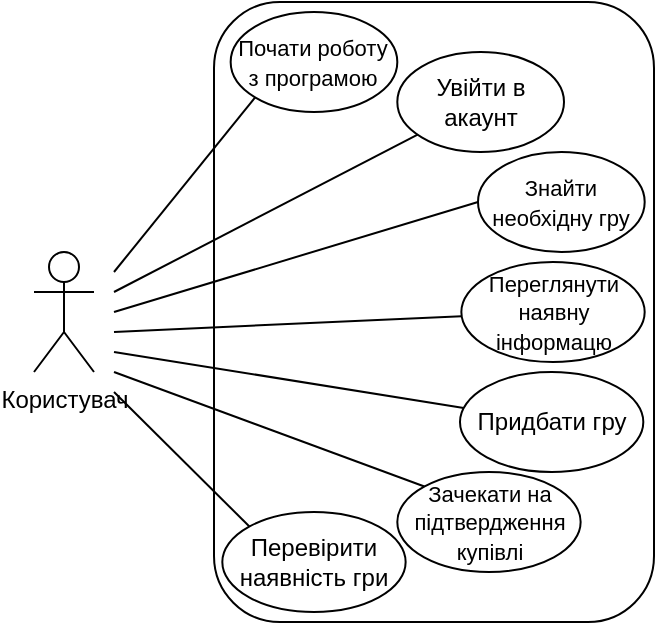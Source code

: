 <mxfile version="22.1.11" type="device">
  <diagram name="Page-1" id="UhIAvdrdmDCWspnheduX">
    <mxGraphModel dx="1154" dy="577" grid="1" gridSize="10" guides="1" tooltips="1" connect="1" arrows="1" fold="1" page="1" pageScale="1" pageWidth="850" pageHeight="1100" math="0" shadow="0">
      <root>
        <mxCell id="0" />
        <mxCell id="1" parent="0" />
        <mxCell id="MWakW46WszI1gxnI1x-P-1" value="Користувач" style="shape=umlActor;verticalLabelPosition=bottom;verticalAlign=top;html=1;outlineConnect=0;" vertex="1" parent="1">
          <mxGeometry x="120" y="320" width="30" height="60" as="geometry" />
        </mxCell>
        <mxCell id="MWakW46WszI1gxnI1x-P-2" value="" style="rounded=1;whiteSpace=wrap;html=1;" vertex="1" parent="1">
          <mxGeometry x="210" y="195" width="220" height="310" as="geometry" />
        </mxCell>
        <mxCell id="MWakW46WszI1gxnI1x-P-3" value="&lt;font style=&quot;font-size: 11px;&quot;&gt;Почати роботу з програмою&lt;/font&gt;" style="ellipse;whiteSpace=wrap;html=1;" vertex="1" parent="1">
          <mxGeometry x="218.33" y="200" width="83.33" height="50" as="geometry" />
        </mxCell>
        <mxCell id="MWakW46WszI1gxnI1x-P-6" value="Увійти в акаунт" style="ellipse;whiteSpace=wrap;html=1;" vertex="1" parent="1">
          <mxGeometry x="301.66" y="220" width="83.34" height="50" as="geometry" />
        </mxCell>
        <mxCell id="MWakW46WszI1gxnI1x-P-8" value="&lt;font style=&quot;font-size: 11px;&quot;&gt;Знайти необхідну гру&lt;/font&gt;" style="ellipse;whiteSpace=wrap;html=1;" vertex="1" parent="1">
          <mxGeometry x="342" y="270" width="83.34" height="50" as="geometry" />
        </mxCell>
        <mxCell id="MWakW46WszI1gxnI1x-P-9" value="&lt;font style=&quot;font-size: 11px;&quot;&gt;Переглянути наявну інформацю&lt;/font&gt;" style="ellipse;whiteSpace=wrap;html=1;" vertex="1" parent="1">
          <mxGeometry x="333.68" y="325" width="91.66" height="50" as="geometry" />
        </mxCell>
        <mxCell id="MWakW46WszI1gxnI1x-P-10" value="" style="endArrow=none;html=1;rounded=0;entryX=0;entryY=1;entryDx=0;entryDy=0;" edge="1" parent="1" target="MWakW46WszI1gxnI1x-P-3">
          <mxGeometry width="50" height="50" relative="1" as="geometry">
            <mxPoint x="160" y="330" as="sourcePoint" />
            <mxPoint x="370" y="400" as="targetPoint" />
          </mxGeometry>
        </mxCell>
        <mxCell id="MWakW46WszI1gxnI1x-P-11" value="" style="endArrow=none;html=1;rounded=0;" edge="1" parent="1" target="MWakW46WszI1gxnI1x-P-6">
          <mxGeometry width="50" height="50" relative="1" as="geometry">
            <mxPoint x="160" y="340" as="sourcePoint" />
            <mxPoint x="370" y="400" as="targetPoint" />
          </mxGeometry>
        </mxCell>
        <mxCell id="MWakW46WszI1gxnI1x-P-12" value="" style="endArrow=none;html=1;rounded=0;entryX=0;entryY=0.5;entryDx=0;entryDy=0;" edge="1" parent="1" target="MWakW46WszI1gxnI1x-P-8">
          <mxGeometry width="50" height="50" relative="1" as="geometry">
            <mxPoint x="160" y="350" as="sourcePoint" />
            <mxPoint x="370" y="400" as="targetPoint" />
          </mxGeometry>
        </mxCell>
        <mxCell id="MWakW46WszI1gxnI1x-P-13" value="" style="endArrow=none;html=1;rounded=0;" edge="1" parent="1" target="MWakW46WszI1gxnI1x-P-9">
          <mxGeometry width="50" height="50" relative="1" as="geometry">
            <mxPoint x="160" y="360" as="sourcePoint" />
            <mxPoint x="370" y="400" as="targetPoint" />
          </mxGeometry>
        </mxCell>
        <mxCell id="MWakW46WszI1gxnI1x-P-14" value="Придбати гру" style="ellipse;whiteSpace=wrap;html=1;" vertex="1" parent="1">
          <mxGeometry x="333" y="380" width="91.66" height="50" as="geometry" />
        </mxCell>
        <mxCell id="MWakW46WszI1gxnI1x-P-15" value="&lt;font style=&quot;font-size: 11px;&quot;&gt;Зачекати на підтвердження купівлі&lt;/font&gt;" style="ellipse;whiteSpace=wrap;html=1;" vertex="1" parent="1">
          <mxGeometry x="301.66" y="430" width="91.66" height="50" as="geometry" />
        </mxCell>
        <mxCell id="MWakW46WszI1gxnI1x-P-16" value="Перевірити наявність гри" style="ellipse;whiteSpace=wrap;html=1;" vertex="1" parent="1">
          <mxGeometry x="214.16" y="450" width="91.66" height="50" as="geometry" />
        </mxCell>
        <mxCell id="MWakW46WszI1gxnI1x-P-17" value="" style="endArrow=none;html=1;rounded=0;" edge="1" parent="1" target="MWakW46WszI1gxnI1x-P-14">
          <mxGeometry width="50" height="50" relative="1" as="geometry">
            <mxPoint x="160" y="370" as="sourcePoint" />
            <mxPoint x="240" y="470" as="targetPoint" />
          </mxGeometry>
        </mxCell>
        <mxCell id="MWakW46WszI1gxnI1x-P-18" value="" style="endArrow=none;html=1;rounded=0;entryX=0;entryY=0;entryDx=0;entryDy=0;" edge="1" parent="1" target="MWakW46WszI1gxnI1x-P-15">
          <mxGeometry width="50" height="50" relative="1" as="geometry">
            <mxPoint x="160" y="380" as="sourcePoint" />
            <mxPoint x="240" y="410" as="targetPoint" />
          </mxGeometry>
        </mxCell>
        <mxCell id="MWakW46WszI1gxnI1x-P-19" value="" style="endArrow=none;html=1;rounded=0;entryX=0;entryY=0;entryDx=0;entryDy=0;" edge="1" parent="1" target="MWakW46WszI1gxnI1x-P-16">
          <mxGeometry width="50" height="50" relative="1" as="geometry">
            <mxPoint x="160" y="390" as="sourcePoint" />
            <mxPoint x="370" y="330" as="targetPoint" />
          </mxGeometry>
        </mxCell>
      </root>
    </mxGraphModel>
  </diagram>
</mxfile>
